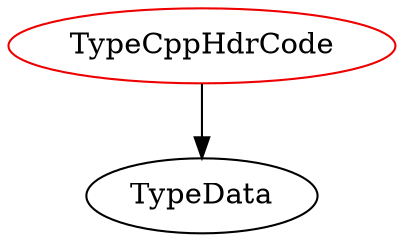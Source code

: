 digraph typecpphdrcode{
TypeCppHdrCode -> TypeData;
TypeCppHdrCode	[shape=oval, color=red2, label="TypeCppHdrCode"];
}
